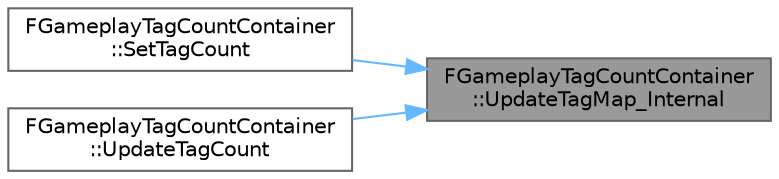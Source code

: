 digraph "FGameplayTagCountContainer::UpdateTagMap_Internal"
{
 // INTERACTIVE_SVG=YES
 // LATEX_PDF_SIZE
  bgcolor="transparent";
  edge [fontname=Helvetica,fontsize=10,labelfontname=Helvetica,labelfontsize=10];
  node [fontname=Helvetica,fontsize=10,shape=box,height=0.2,width=0.4];
  rankdir="RL";
  Node1 [id="Node000001",label="FGameplayTagCountContainer\l::UpdateTagMap_Internal",height=0.2,width=0.4,color="gray40", fillcolor="grey60", style="filled", fontcolor="black",tooltip="Internal helper function to adjust the explicit tag list & corresponding maps/delegates/etc."];
  Node1 -> Node2 [id="edge1_Node000001_Node000002",dir="back",color="steelblue1",style="solid",tooltip=" "];
  Node2 [id="Node000002",label="FGameplayTagCountContainer\l::SetTagCount",height=0.2,width=0.4,color="grey40", fillcolor="white", style="filled",URL="$d9/d53/structFGameplayTagCountContainer.html#a84327d1d0945aac5300e72215d855b92",tooltip="Set the specified tag count to a specific value."];
  Node1 -> Node3 [id="edge2_Node000001_Node000003",dir="back",color="steelblue1",style="solid",tooltip=" "];
  Node3 [id="Node000003",label="FGameplayTagCountContainer\l::UpdateTagCount",height=0.2,width=0.4,color="grey40", fillcolor="white", style="filled",URL="$d9/d53/structFGameplayTagCountContainer.html#aaf173fd238f6041799d86d571e2f9095",tooltip="Update the specified tag by the specified delta, potentially causing an additional or removal from th..."];
}
